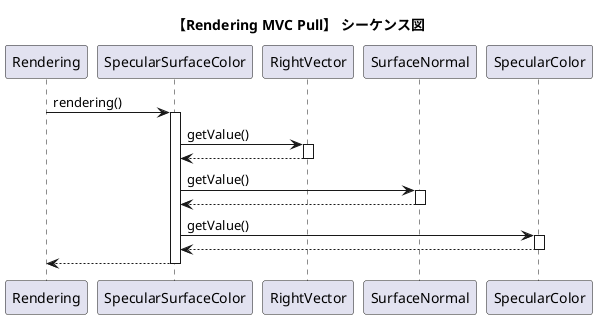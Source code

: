@startuml
title "【Rendering MVC Pull】 シーケンス図"

Rendering ->  SpecularSurfaceColor : rendering()

activate SpecularSurfaceColor
SpecularSurfaceColor -> RightVector   : getValue()

activate RightVector
RightVector --> SpecularSurfaceColor
deactivate RightVector

SpecularSurfaceColor -> SurfaceNormal : getValue()
activate SurfaceNormal
SurfaceNormal --> SpecularSurfaceColor
deactivate SurfaceNormal

SpecularSurfaceColor -> SpecularColor : getValue()
activate SpecularColor
SpecularColor --> SpecularSurfaceColor
deactivate SpecularColor

SpecularSurfaceColor --> Rendering
deactivate SpecularSurfaceColor

@enduml